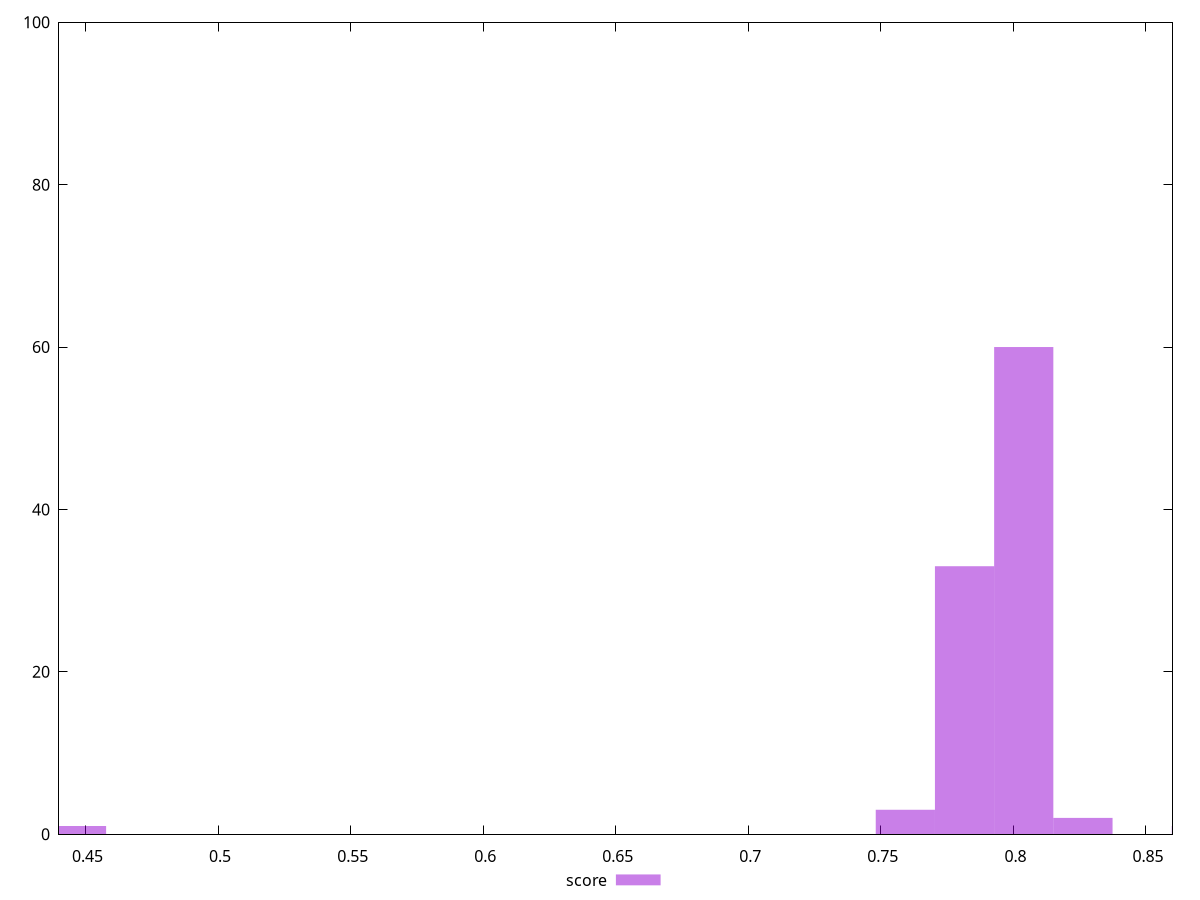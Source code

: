 reset

$score <<EOF
0.44660614134560106 1
0.803891054422082 60
0.7815607473548019 33
0.7592304402875218 3
0.826221361489362 2
0.8708819756239221 1
EOF

set key outside below
set boxwidth 0.022330307067280054
set xrange [0.44:0.86]
set yrange [0:100]
set trange [0:100]
set style fill transparent solid 0.5 noborder
set terminal svg size 640, 490 enhanced background rgb 'white'
set output "reports/report_00033_2021-03-01T14-23-16.841Z/total-blocking-time/samples/astro/score/histogram.svg"

plot $score title "score" with boxes

reset
